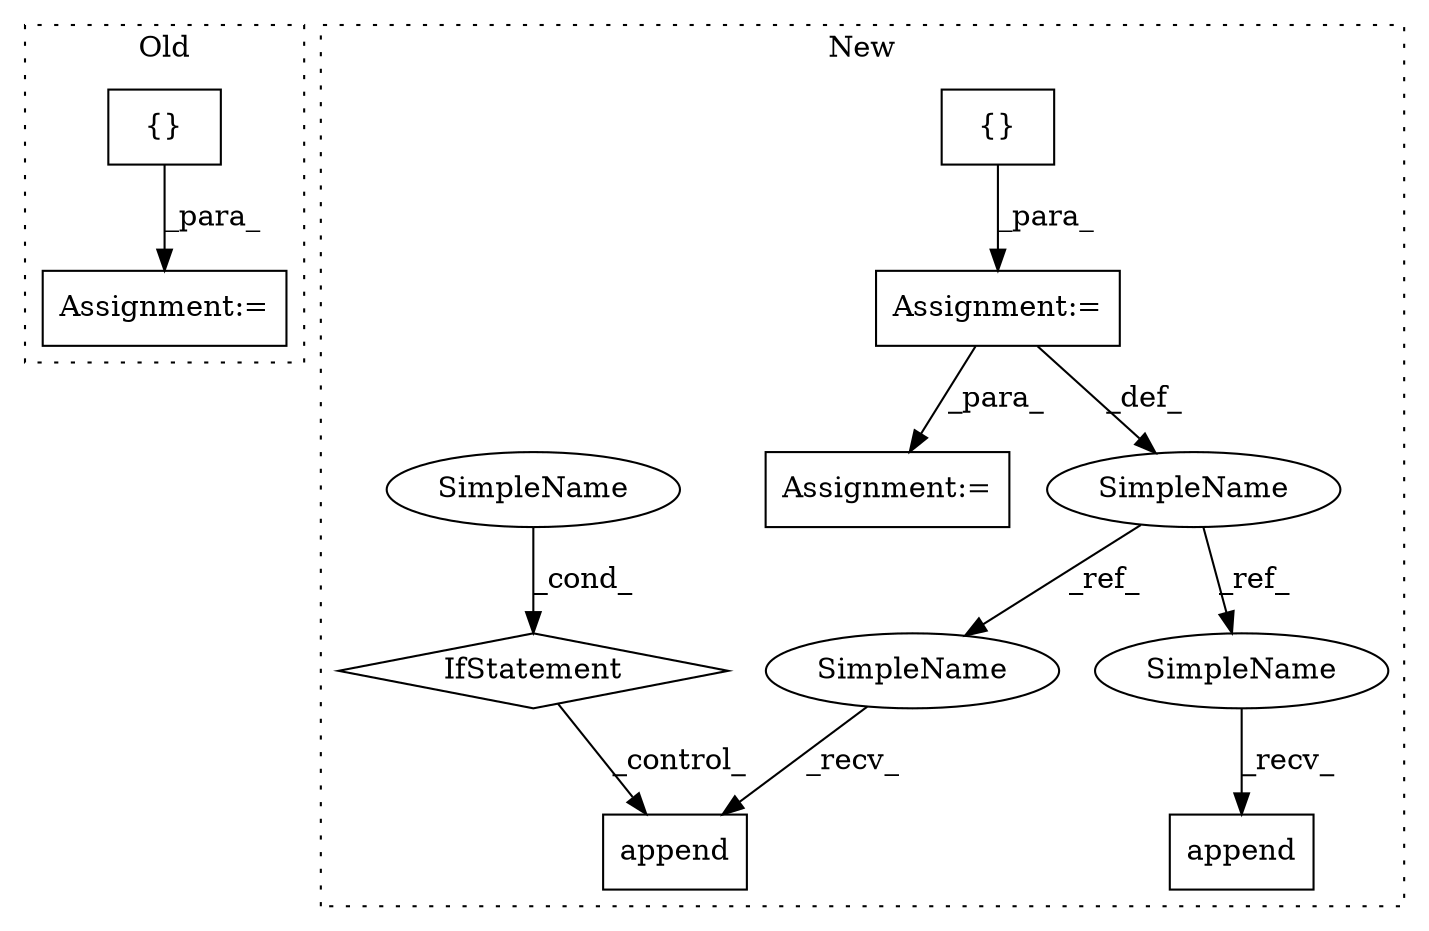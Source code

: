 digraph G {
subgraph cluster0 {
1 [label="{}" a="4" s="10343" l="2" shape="box"];
3 [label="Assignment:=" a="7" s="10260" l="1" shape="box"];
label = "Old";
style="dotted";
}
subgraph cluster1 {
2 [label="append" a="32" s="9846,9868" l="7,1" shape="box"];
4 [label="Assignment:=" a="7" s="9624" l="1" shape="box"];
5 [label="{}" a="4" s="9634" l="2" shape="box"];
6 [label="Assignment:=" a="7" s="10163" l="1" shape="box"];
7 [label="IfStatement" a="25" s="9795,9827" l="4,2" shape="diamond"];
8 [label="SimpleName" a="42" s="" l="" shape="ellipse"];
9 [label="SimpleName" a="42" s="9616" l="8" shape="ellipse"];
10 [label="append" a="32" s="9711,9731" l="7,1" shape="box"];
11 [label="SimpleName" a="42" s="9837" l="8" shape="ellipse"];
12 [label="SimpleName" a="42" s="9702" l="8" shape="ellipse"];
label = "New";
style="dotted";
}
1 -> 3 [label="_para_"];
4 -> 6 [label="_para_"];
4 -> 9 [label="_def_"];
5 -> 4 [label="_para_"];
7 -> 2 [label="_control_"];
8 -> 7 [label="_cond_"];
9 -> 11 [label="_ref_"];
9 -> 12 [label="_ref_"];
11 -> 2 [label="_recv_"];
12 -> 10 [label="_recv_"];
}
